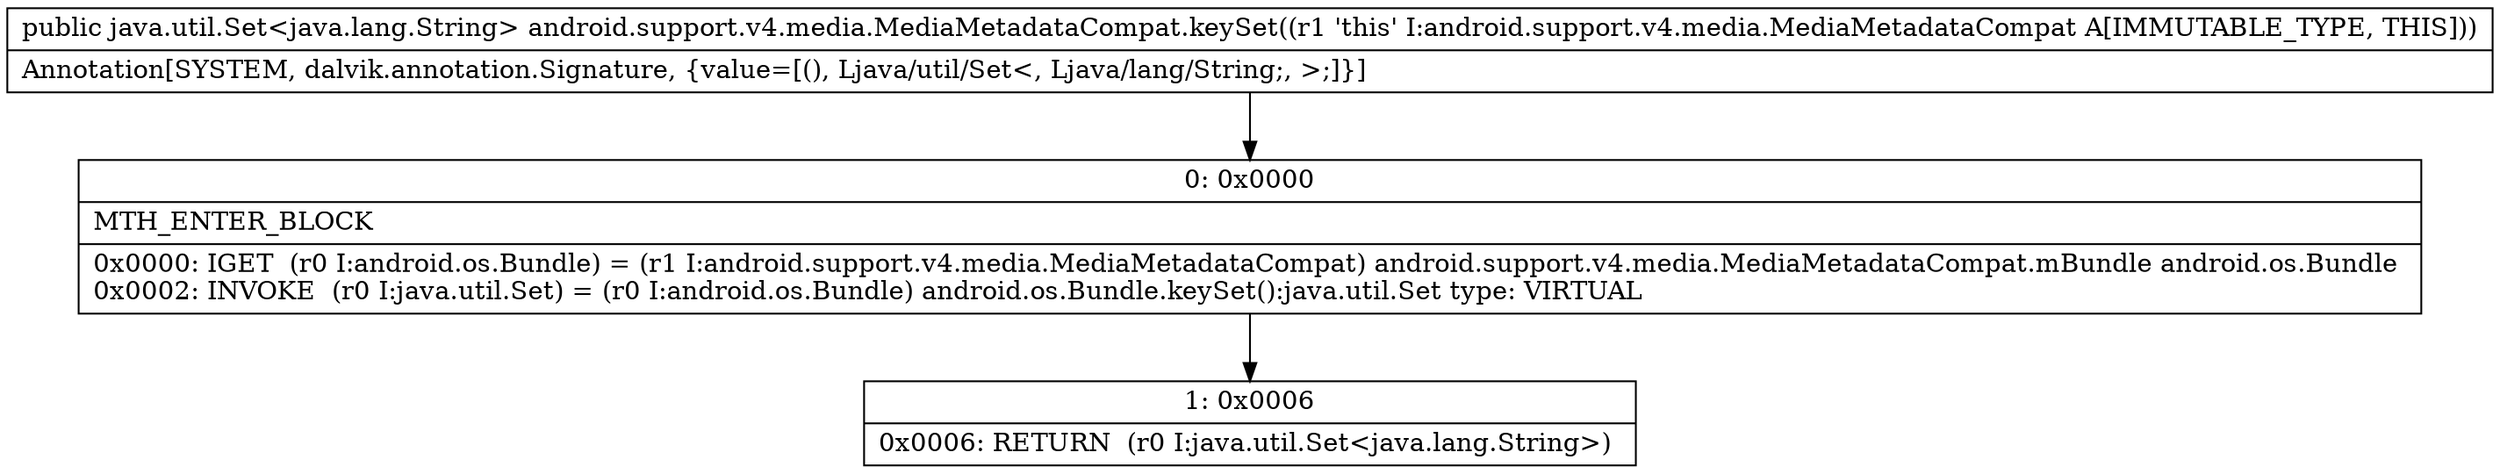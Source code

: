 digraph "CFG forandroid.support.v4.media.MediaMetadataCompat.keySet()Ljava\/util\/Set;" {
Node_0 [shape=record,label="{0\:\ 0x0000|MTH_ENTER_BLOCK\l|0x0000: IGET  (r0 I:android.os.Bundle) = (r1 I:android.support.v4.media.MediaMetadataCompat) android.support.v4.media.MediaMetadataCompat.mBundle android.os.Bundle \l0x0002: INVOKE  (r0 I:java.util.Set) = (r0 I:android.os.Bundle) android.os.Bundle.keySet():java.util.Set type: VIRTUAL \l}"];
Node_1 [shape=record,label="{1\:\ 0x0006|0x0006: RETURN  (r0 I:java.util.Set\<java.lang.String\>) \l}"];
MethodNode[shape=record,label="{public java.util.Set\<java.lang.String\> android.support.v4.media.MediaMetadataCompat.keySet((r1 'this' I:android.support.v4.media.MediaMetadataCompat A[IMMUTABLE_TYPE, THIS]))  | Annotation[SYSTEM, dalvik.annotation.Signature, \{value=[(), Ljava\/util\/Set\<, Ljava\/lang\/String;, \>;]\}]\l}"];
MethodNode -> Node_0;
Node_0 -> Node_1;
}

